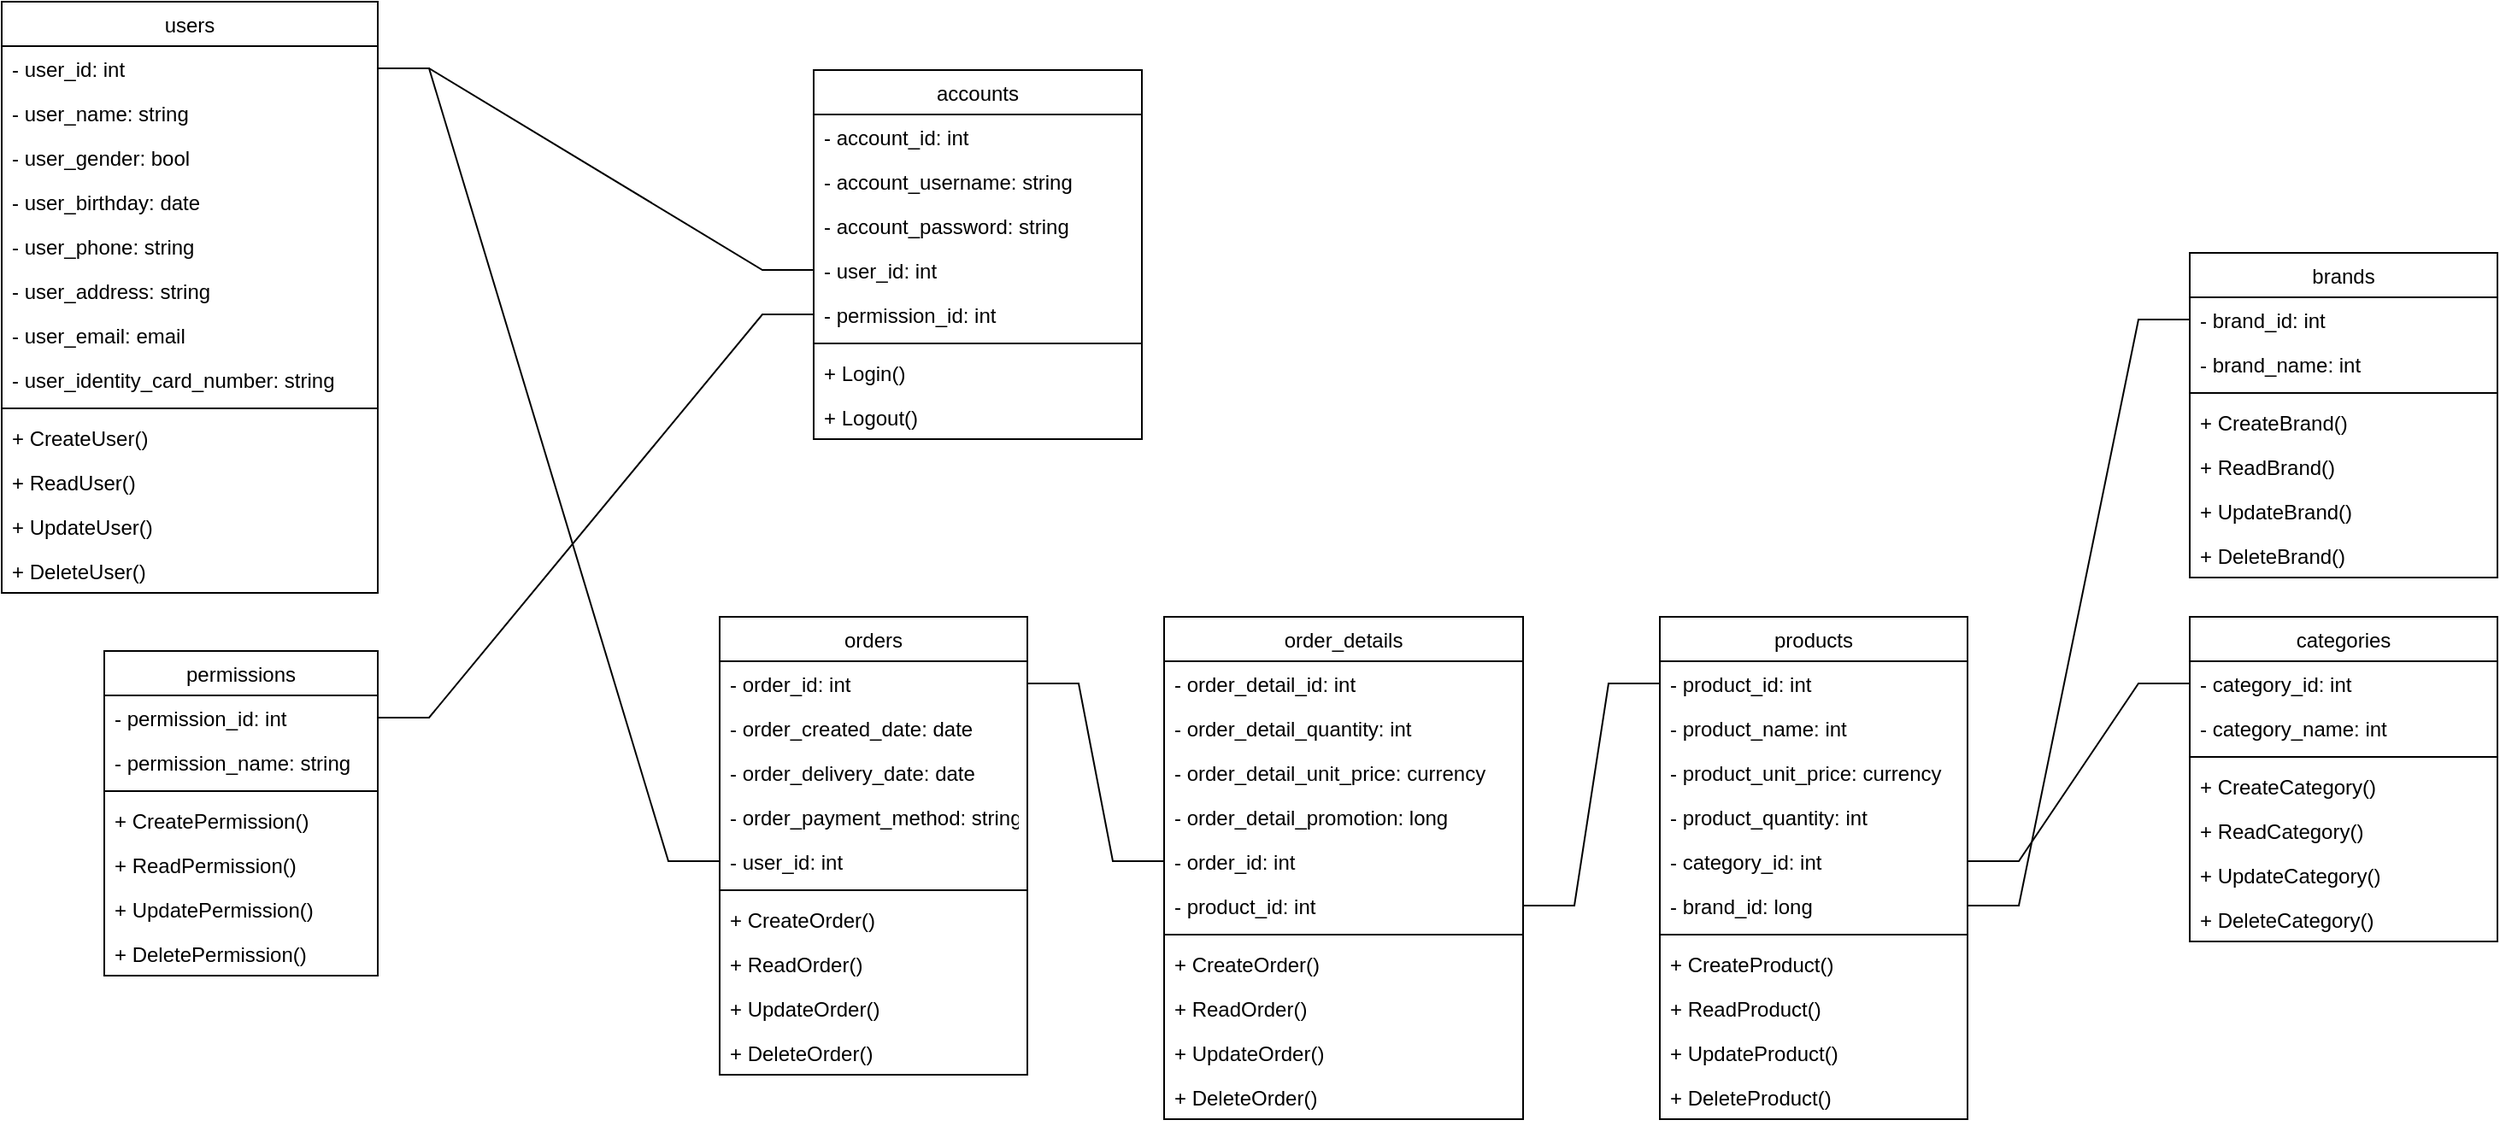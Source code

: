 <mxfile version="17.2.5" type="device"><diagram id="C5RBs43oDa-KdzZeNtuy" name="Page-1"><mxGraphModel dx="1578" dy="818" grid="0" gridSize="10" guides="1" tooltips="1" connect="1" arrows="1" fold="1" page="1" pageScale="1" pageWidth="827" pageHeight="1169" math="0" shadow="0"><root><mxCell id="WIyWlLk6GJQsqaUBKTNV-0"/><mxCell id="WIyWlLk6GJQsqaUBKTNV-1" parent="WIyWlLk6GJQsqaUBKTNV-0"/><mxCell id="zkfFHV4jXpPFQw0GAbJ--0" value="users" style="swimlane;fontStyle=0;align=center;verticalAlign=top;childLayout=stackLayout;horizontal=1;startSize=26;horizontalStack=0;resizeParent=1;resizeLast=0;collapsible=1;marginBottom=0;rounded=0;shadow=0;strokeWidth=1;" parent="WIyWlLk6GJQsqaUBKTNV-1" vertex="1"><mxGeometry x="160" y="120" width="220" height="346" as="geometry"><mxRectangle x="230" y="140" width="160" height="26" as="alternateBounds"/></mxGeometry></mxCell><mxCell id="zkfFHV4jXpPFQw0GAbJ--1" value="- user_id: int" style="text;align=left;verticalAlign=top;spacingLeft=4;spacingRight=4;overflow=hidden;rotatable=0;points=[[0,0.5],[1,0.5]];portConstraint=eastwest;" parent="zkfFHV4jXpPFQw0GAbJ--0" vertex="1"><mxGeometry y="26" width="220" height="26" as="geometry"/></mxCell><mxCell id="zkfFHV4jXpPFQw0GAbJ--2" value="- user_name: string" style="text;align=left;verticalAlign=top;spacingLeft=4;spacingRight=4;overflow=hidden;rotatable=0;points=[[0,0.5],[1,0.5]];portConstraint=eastwest;rounded=0;shadow=0;html=0;" parent="zkfFHV4jXpPFQw0GAbJ--0" vertex="1"><mxGeometry y="52" width="220" height="26" as="geometry"/></mxCell><mxCell id="tPrWpKhHk2dmSFOq80l9-0" value="- user_gender: bool" style="text;align=left;verticalAlign=top;spacingLeft=4;spacingRight=4;overflow=hidden;rotatable=0;points=[[0,0.5],[1,0.5]];portConstraint=eastwest;rounded=0;shadow=0;html=0;" parent="zkfFHV4jXpPFQw0GAbJ--0" vertex="1"><mxGeometry y="78" width="220" height="26" as="geometry"/></mxCell><mxCell id="tPrWpKhHk2dmSFOq80l9-1" value="- user_birthday: date" style="text;align=left;verticalAlign=top;spacingLeft=4;spacingRight=4;overflow=hidden;rotatable=0;points=[[0,0.5],[1,0.5]];portConstraint=eastwest;rounded=0;shadow=0;html=0;" parent="zkfFHV4jXpPFQw0GAbJ--0" vertex="1"><mxGeometry y="104" width="220" height="26" as="geometry"/></mxCell><mxCell id="zkfFHV4jXpPFQw0GAbJ--3" value="- user_phone: string" style="text;align=left;verticalAlign=top;spacingLeft=4;spacingRight=4;overflow=hidden;rotatable=0;points=[[0,0.5],[1,0.5]];portConstraint=eastwest;rounded=0;shadow=0;html=0;" parent="zkfFHV4jXpPFQw0GAbJ--0" vertex="1"><mxGeometry y="130" width="220" height="26" as="geometry"/></mxCell><mxCell id="tPrWpKhHk2dmSFOq80l9-2" value="- user_address: string" style="text;align=left;verticalAlign=top;spacingLeft=4;spacingRight=4;overflow=hidden;rotatable=0;points=[[0,0.5],[1,0.5]];portConstraint=eastwest;rounded=0;shadow=0;html=0;" parent="zkfFHV4jXpPFQw0GAbJ--0" vertex="1"><mxGeometry y="156" width="220" height="26" as="geometry"/></mxCell><mxCell id="tPrWpKhHk2dmSFOq80l9-3" value="- user_email: email" style="text;align=left;verticalAlign=top;spacingLeft=4;spacingRight=4;overflow=hidden;rotatable=0;points=[[0,0.5],[1,0.5]];portConstraint=eastwest;rounded=0;shadow=0;html=0;" parent="zkfFHV4jXpPFQw0GAbJ--0" vertex="1"><mxGeometry y="182" width="220" height="26" as="geometry"/></mxCell><mxCell id="tPrWpKhHk2dmSFOq80l9-4" value="- user_identity_card_number: string" style="text;align=left;verticalAlign=top;spacingLeft=4;spacingRight=4;overflow=hidden;rotatable=0;points=[[0,0.5],[1,0.5]];portConstraint=eastwest;rounded=0;shadow=0;html=0;" parent="zkfFHV4jXpPFQw0GAbJ--0" vertex="1"><mxGeometry y="208" width="220" height="26" as="geometry"/></mxCell><mxCell id="zkfFHV4jXpPFQw0GAbJ--4" value="" style="line;html=1;strokeWidth=1;align=left;verticalAlign=middle;spacingTop=-1;spacingLeft=3;spacingRight=3;rotatable=0;labelPosition=right;points=[];portConstraint=eastwest;" parent="zkfFHV4jXpPFQw0GAbJ--0" vertex="1"><mxGeometry y="234" width="220" height="8" as="geometry"/></mxCell><mxCell id="zkfFHV4jXpPFQw0GAbJ--5" value="+ CreateUser()" style="text;align=left;verticalAlign=top;spacingLeft=4;spacingRight=4;overflow=hidden;rotatable=0;points=[[0,0.5],[1,0.5]];portConstraint=eastwest;" parent="zkfFHV4jXpPFQw0GAbJ--0" vertex="1"><mxGeometry y="242" width="220" height="26" as="geometry"/></mxCell><mxCell id="tPrWpKhHk2dmSFOq80l9-5" value="+ ReadUser()" style="text;align=left;verticalAlign=top;spacingLeft=4;spacingRight=4;overflow=hidden;rotatable=0;points=[[0,0.5],[1,0.5]];portConstraint=eastwest;" parent="zkfFHV4jXpPFQw0GAbJ--0" vertex="1"><mxGeometry y="268" width="220" height="26" as="geometry"/></mxCell><mxCell id="tPrWpKhHk2dmSFOq80l9-6" value="+ UpdateUser()" style="text;align=left;verticalAlign=top;spacingLeft=4;spacingRight=4;overflow=hidden;rotatable=0;points=[[0,0.5],[1,0.5]];portConstraint=eastwest;" parent="zkfFHV4jXpPFQw0GAbJ--0" vertex="1"><mxGeometry y="294" width="220" height="26" as="geometry"/></mxCell><mxCell id="tPrWpKhHk2dmSFOq80l9-7" value="+ DeleteUser()" style="text;align=left;verticalAlign=top;spacingLeft=4;spacingRight=4;overflow=hidden;rotatable=0;points=[[0,0.5],[1,0.5]];portConstraint=eastwest;" parent="zkfFHV4jXpPFQw0GAbJ--0" vertex="1"><mxGeometry y="320" width="220" height="26" as="geometry"/></mxCell><mxCell id="tPrWpKhHk2dmSFOq80l9-10" style="edgeStyle=entityRelationEdgeStyle;rounded=0;orthogonalLoop=1;jettySize=auto;html=1;endArrow=none;endFill=0;" parent="WIyWlLk6GJQsqaUBKTNV-1" source="zkfFHV4jXpPFQw0GAbJ--7" target="zkfFHV4jXpPFQw0GAbJ--22" edge="1"><mxGeometry relative="1" as="geometry"/></mxCell><mxCell id="zkfFHV4jXpPFQw0GAbJ--6" value="permissions" style="swimlane;fontStyle=0;align=center;verticalAlign=top;childLayout=stackLayout;horizontal=1;startSize=26;horizontalStack=0;resizeParent=1;resizeLast=0;collapsible=1;marginBottom=0;rounded=0;shadow=0;strokeWidth=1;" parent="WIyWlLk6GJQsqaUBKTNV-1" vertex="1"><mxGeometry x="220" y="500" width="160" height="190" as="geometry"><mxRectangle x="130" y="380" width="160" height="26" as="alternateBounds"/></mxGeometry></mxCell><mxCell id="zkfFHV4jXpPFQw0GAbJ--7" value="- permission_id: int" style="text;align=left;verticalAlign=top;spacingLeft=4;spacingRight=4;overflow=hidden;rotatable=0;points=[[0,0.5],[1,0.5]];portConstraint=eastwest;" parent="zkfFHV4jXpPFQw0GAbJ--6" vertex="1"><mxGeometry y="26" width="160" height="26" as="geometry"/></mxCell><mxCell id="zkfFHV4jXpPFQw0GAbJ--11" value="- permission_name: string" style="text;align=left;verticalAlign=top;spacingLeft=4;spacingRight=4;overflow=hidden;rotatable=0;points=[[0,0.5],[1,0.5]];portConstraint=eastwest;" parent="zkfFHV4jXpPFQw0GAbJ--6" vertex="1"><mxGeometry y="52" width="160" height="26" as="geometry"/></mxCell><mxCell id="zkfFHV4jXpPFQw0GAbJ--9" value="" style="line;html=1;strokeWidth=1;align=left;verticalAlign=middle;spacingTop=-1;spacingLeft=3;spacingRight=3;rotatable=0;labelPosition=right;points=[];portConstraint=eastwest;" parent="zkfFHV4jXpPFQw0GAbJ--6" vertex="1"><mxGeometry y="78" width="160" height="8" as="geometry"/></mxCell><mxCell id="zkfFHV4jXpPFQw0GAbJ--8" value="+ CreatePermission()" style="text;align=left;verticalAlign=top;spacingLeft=4;spacingRight=4;overflow=hidden;rotatable=0;points=[[0,0.5],[1,0.5]];portConstraint=eastwest;rounded=0;shadow=0;html=0;" parent="zkfFHV4jXpPFQw0GAbJ--6" vertex="1"><mxGeometry y="86" width="160" height="26" as="geometry"/></mxCell><mxCell id="tPrWpKhHk2dmSFOq80l9-13" value="+ ReadPermission()" style="text;align=left;verticalAlign=top;spacingLeft=4;spacingRight=4;overflow=hidden;rotatable=0;points=[[0,0.5],[1,0.5]];portConstraint=eastwest;rounded=0;shadow=0;html=0;" parent="zkfFHV4jXpPFQw0GAbJ--6" vertex="1"><mxGeometry y="112" width="160" height="26" as="geometry"/></mxCell><mxCell id="tPrWpKhHk2dmSFOq80l9-14" value="+ UpdatePermission()" style="text;align=left;verticalAlign=top;spacingLeft=4;spacingRight=4;overflow=hidden;rotatable=0;points=[[0,0.5],[1,0.5]];portConstraint=eastwest;rounded=0;shadow=0;html=0;" parent="zkfFHV4jXpPFQw0GAbJ--6" vertex="1"><mxGeometry y="138" width="160" height="26" as="geometry"/></mxCell><mxCell id="tPrWpKhHk2dmSFOq80l9-15" value="+ DeletePermission()" style="text;align=left;verticalAlign=top;spacingLeft=4;spacingRight=4;overflow=hidden;rotatable=0;points=[[0,0.5],[1,0.5]];portConstraint=eastwest;rounded=0;shadow=0;html=0;" parent="zkfFHV4jXpPFQw0GAbJ--6" vertex="1"><mxGeometry y="164" width="160" height="26" as="geometry"/></mxCell><mxCell id="zkfFHV4jXpPFQw0GAbJ--13" value="orders" style="swimlane;fontStyle=0;align=center;verticalAlign=top;childLayout=stackLayout;horizontal=1;startSize=26;horizontalStack=0;resizeParent=1;resizeLast=0;collapsible=1;marginBottom=0;rounded=0;shadow=0;strokeWidth=1;" parent="WIyWlLk6GJQsqaUBKTNV-1" vertex="1"><mxGeometry x="580" y="480" width="180" height="268" as="geometry"><mxRectangle x="340" y="380" width="170" height="26" as="alternateBounds"/></mxGeometry></mxCell><mxCell id="zkfFHV4jXpPFQw0GAbJ--14" value="- order_id: int" style="text;align=left;verticalAlign=top;spacingLeft=4;spacingRight=4;overflow=hidden;rotatable=0;points=[[0,0.5],[1,0.5]];portConstraint=eastwest;" parent="zkfFHV4jXpPFQw0GAbJ--13" vertex="1"><mxGeometry y="26" width="180" height="26" as="geometry"/></mxCell><mxCell id="tPrWpKhHk2dmSFOq80l9-32" value="- order_created_date: date" style="text;align=left;verticalAlign=top;spacingLeft=4;spacingRight=4;overflow=hidden;rotatable=0;points=[[0,0.5],[1,0.5]];portConstraint=eastwest;" parent="zkfFHV4jXpPFQw0GAbJ--13" vertex="1"><mxGeometry y="52" width="180" height="26" as="geometry"/></mxCell><mxCell id="tPrWpKhHk2dmSFOq80l9-33" value="- order_delivery_date: date" style="text;align=left;verticalAlign=top;spacingLeft=4;spacingRight=4;overflow=hidden;rotatable=0;points=[[0,0.5],[1,0.5]];portConstraint=eastwest;" parent="zkfFHV4jXpPFQw0GAbJ--13" vertex="1"><mxGeometry y="78" width="180" height="26" as="geometry"/></mxCell><mxCell id="tPrWpKhHk2dmSFOq80l9-34" value="- order_payment_method: string" style="text;align=left;verticalAlign=top;spacingLeft=4;spacingRight=4;overflow=hidden;rotatable=0;points=[[0,0.5],[1,0.5]];portConstraint=eastwest;" parent="zkfFHV4jXpPFQw0GAbJ--13" vertex="1"><mxGeometry y="104" width="180" height="26" as="geometry"/></mxCell><mxCell id="tPrWpKhHk2dmSFOq80l9-16" value="- user_id: int" style="text;align=left;verticalAlign=top;spacingLeft=4;spacingRight=4;overflow=hidden;rotatable=0;points=[[0,0.5],[1,0.5]];portConstraint=eastwest;" parent="zkfFHV4jXpPFQw0GAbJ--13" vertex="1"><mxGeometry y="130" width="180" height="26" as="geometry"/></mxCell><mxCell id="zkfFHV4jXpPFQw0GAbJ--15" value="" style="line;html=1;strokeWidth=1;align=left;verticalAlign=middle;spacingTop=-1;spacingLeft=3;spacingRight=3;rotatable=0;labelPosition=right;points=[];portConstraint=eastwest;" parent="zkfFHV4jXpPFQw0GAbJ--13" vertex="1"><mxGeometry y="156" width="180" height="8" as="geometry"/></mxCell><mxCell id="tPrWpKhHk2dmSFOq80l9-36" value="+ CreateOrder()" style="text;align=left;verticalAlign=top;spacingLeft=4;spacingRight=4;overflow=hidden;rotatable=0;points=[[0,0.5],[1,0.5]];portConstraint=eastwest;" parent="zkfFHV4jXpPFQw0GAbJ--13" vertex="1"><mxGeometry y="164" width="180" height="26" as="geometry"/></mxCell><mxCell id="tPrWpKhHk2dmSFOq80l9-37" value="+ ReadOrder()" style="text;align=left;verticalAlign=top;spacingLeft=4;spacingRight=4;overflow=hidden;rotatable=0;points=[[0,0.5],[1,0.5]];portConstraint=eastwest;" parent="zkfFHV4jXpPFQw0GAbJ--13" vertex="1"><mxGeometry y="190" width="180" height="26" as="geometry"/></mxCell><mxCell id="tPrWpKhHk2dmSFOq80l9-38" value="+ UpdateOrder()" style="text;align=left;verticalAlign=top;spacingLeft=4;spacingRight=4;overflow=hidden;rotatable=0;points=[[0,0.5],[1,0.5]];portConstraint=eastwest;" parent="zkfFHV4jXpPFQw0GAbJ--13" vertex="1"><mxGeometry y="216" width="180" height="26" as="geometry"/></mxCell><mxCell id="tPrWpKhHk2dmSFOq80l9-39" value="+ DeleteOrder()" style="text;align=left;verticalAlign=top;spacingLeft=4;spacingRight=4;overflow=hidden;rotatable=0;points=[[0,0.5],[1,0.5]];portConstraint=eastwest;" parent="zkfFHV4jXpPFQw0GAbJ--13" vertex="1"><mxGeometry y="242" width="180" height="26" as="geometry"/></mxCell><mxCell id="zkfFHV4jXpPFQw0GAbJ--17" value="accounts" style="swimlane;fontStyle=0;align=center;verticalAlign=top;childLayout=stackLayout;horizontal=1;startSize=26;horizontalStack=0;resizeParent=1;resizeLast=0;collapsible=1;marginBottom=0;rounded=0;shadow=0;strokeWidth=1;" parent="WIyWlLk6GJQsqaUBKTNV-1" vertex="1"><mxGeometry x="635" y="160" width="192" height="216" as="geometry"><mxRectangle x="550" y="140" width="160" height="26" as="alternateBounds"/></mxGeometry></mxCell><mxCell id="zkfFHV4jXpPFQw0GAbJ--18" value="- account_id: int" style="text;align=left;verticalAlign=top;spacingLeft=4;spacingRight=4;overflow=hidden;rotatable=0;points=[[0,0.5],[1,0.5]];portConstraint=eastwest;" parent="zkfFHV4jXpPFQw0GAbJ--17" vertex="1"><mxGeometry y="26" width="192" height="26" as="geometry"/></mxCell><mxCell id="zkfFHV4jXpPFQw0GAbJ--20" value="- account_username: string" style="text;align=left;verticalAlign=top;spacingLeft=4;spacingRight=4;overflow=hidden;rotatable=0;points=[[0,0.5],[1,0.5]];portConstraint=eastwest;rounded=0;shadow=0;html=0;" parent="zkfFHV4jXpPFQw0GAbJ--17" vertex="1"><mxGeometry y="52" width="192" height="26" as="geometry"/></mxCell><mxCell id="zkfFHV4jXpPFQw0GAbJ--21" value="- account_password: string" style="text;align=left;verticalAlign=top;spacingLeft=4;spacingRight=4;overflow=hidden;rotatable=0;points=[[0,0.5],[1,0.5]];portConstraint=eastwest;rounded=0;shadow=0;html=0;" parent="zkfFHV4jXpPFQw0GAbJ--17" vertex="1"><mxGeometry y="78" width="192" height="26" as="geometry"/></mxCell><mxCell id="zkfFHV4jXpPFQw0GAbJ--19" value="- user_id: int" style="text;align=left;verticalAlign=top;spacingLeft=4;spacingRight=4;overflow=hidden;rotatable=0;points=[[0,0.5],[1,0.5]];portConstraint=eastwest;rounded=0;shadow=0;html=0;" parent="zkfFHV4jXpPFQw0GAbJ--17" vertex="1"><mxGeometry y="104" width="192" height="26" as="geometry"/></mxCell><mxCell id="zkfFHV4jXpPFQw0GAbJ--22" value="- permission_id: int" style="text;align=left;verticalAlign=top;spacingLeft=4;spacingRight=4;overflow=hidden;rotatable=0;points=[[0,0.5],[1,0.5]];portConstraint=eastwest;rounded=0;shadow=0;html=0;" parent="zkfFHV4jXpPFQw0GAbJ--17" vertex="1"><mxGeometry y="130" width="192" height="26" as="geometry"/></mxCell><mxCell id="zkfFHV4jXpPFQw0GAbJ--23" value="" style="line;html=1;strokeWidth=1;align=left;verticalAlign=middle;spacingTop=-1;spacingLeft=3;spacingRight=3;rotatable=0;labelPosition=right;points=[];portConstraint=eastwest;" parent="zkfFHV4jXpPFQw0GAbJ--17" vertex="1"><mxGeometry y="156" width="192" height="8" as="geometry"/></mxCell><mxCell id="zkfFHV4jXpPFQw0GAbJ--25" value="+ Login()" style="text;align=left;verticalAlign=top;spacingLeft=4;spacingRight=4;overflow=hidden;rotatable=0;points=[[0,0.5],[1,0.5]];portConstraint=eastwest;" parent="zkfFHV4jXpPFQw0GAbJ--17" vertex="1"><mxGeometry y="164" width="192" height="26" as="geometry"/></mxCell><mxCell id="tPrWpKhHk2dmSFOq80l9-8" value="+ Logout()" style="text;align=left;verticalAlign=top;spacingLeft=4;spacingRight=4;overflow=hidden;rotatable=0;points=[[0,0.5],[1,0.5]];portConstraint=eastwest;" parent="zkfFHV4jXpPFQw0GAbJ--17" vertex="1"><mxGeometry y="190" width="192" height="26" as="geometry"/></mxCell><mxCell id="zkfFHV4jXpPFQw0GAbJ--26" value="" style="endArrow=none;shadow=0;strokeWidth=1;rounded=0;endFill=0;edgeStyle=entityRelationEdgeStyle;elbow=vertical;" parent="WIyWlLk6GJQsqaUBKTNV-1" source="zkfFHV4jXpPFQw0GAbJ--1" target="zkfFHV4jXpPFQw0GAbJ--19" edge="1"><mxGeometry x="0.5" y="41" relative="1" as="geometry"><mxPoint x="380" y="192" as="sourcePoint"/><mxPoint x="540" y="192" as="targetPoint"/><mxPoint x="-40" y="32" as="offset"/></mxGeometry></mxCell><mxCell id="tPrWpKhHk2dmSFOq80l9-40" style="edgeStyle=entityRelationEdgeStyle;rounded=0;orthogonalLoop=1;jettySize=auto;html=1;endArrow=none;endFill=0;" parent="WIyWlLk6GJQsqaUBKTNV-1" source="tPrWpKhHk2dmSFOq80l9-16" target="zkfFHV4jXpPFQw0GAbJ--1" edge="1"><mxGeometry relative="1" as="geometry"/></mxCell><mxCell id="tPrWpKhHk2dmSFOq80l9-41" value="order_details" style="swimlane;fontStyle=0;align=center;verticalAlign=top;childLayout=stackLayout;horizontal=1;startSize=26;horizontalStack=0;resizeParent=1;resizeLast=0;collapsible=1;marginBottom=0;rounded=0;shadow=0;strokeWidth=1;" parent="WIyWlLk6GJQsqaUBKTNV-1" vertex="1"><mxGeometry x="840" y="480" width="210" height="294" as="geometry"><mxRectangle x="340" y="380" width="170" height="26" as="alternateBounds"/></mxGeometry></mxCell><mxCell id="tPrWpKhHk2dmSFOq80l9-42" value="- order_detail_id: int" style="text;align=left;verticalAlign=top;spacingLeft=4;spacingRight=4;overflow=hidden;rotatable=0;points=[[0,0.5],[1,0.5]];portConstraint=eastwest;" parent="tPrWpKhHk2dmSFOq80l9-41" vertex="1"><mxGeometry y="26" width="210" height="26" as="geometry"/></mxCell><mxCell id="tPrWpKhHk2dmSFOq80l9-45" value="- order_detail_quantity: int" style="text;align=left;verticalAlign=top;spacingLeft=4;spacingRight=4;overflow=hidden;rotatable=0;points=[[0,0.5],[1,0.5]];portConstraint=eastwest;" parent="tPrWpKhHk2dmSFOq80l9-41" vertex="1"><mxGeometry y="52" width="210" height="26" as="geometry"/></mxCell><mxCell id="tPrWpKhHk2dmSFOq80l9-46" value="- order_detail_unit_price: currency" style="text;align=left;verticalAlign=top;spacingLeft=4;spacingRight=4;overflow=hidden;rotatable=0;points=[[0,0.5],[1,0.5]];portConstraint=eastwest;" parent="tPrWpKhHk2dmSFOq80l9-41" vertex="1"><mxGeometry y="78" width="210" height="26" as="geometry"/></mxCell><mxCell id="tPrWpKhHk2dmSFOq80l9-52" value="- order_detail_promotion: long" style="text;align=left;verticalAlign=top;spacingLeft=4;spacingRight=4;overflow=hidden;rotatable=0;points=[[0,0.5],[1,0.5]];portConstraint=eastwest;" parent="tPrWpKhHk2dmSFOq80l9-41" vertex="1"><mxGeometry y="104" width="210" height="26" as="geometry"/></mxCell><mxCell id="tPrWpKhHk2dmSFOq80l9-43" value="- order_id: int" style="text;align=left;verticalAlign=top;spacingLeft=4;spacingRight=4;overflow=hidden;rotatable=0;points=[[0,0.5],[1,0.5]];portConstraint=eastwest;" parent="tPrWpKhHk2dmSFOq80l9-41" vertex="1"><mxGeometry y="130" width="210" height="26" as="geometry"/></mxCell><mxCell id="tPrWpKhHk2dmSFOq80l9-44" value="- product_id: int" style="text;align=left;verticalAlign=top;spacingLeft=4;spacingRight=4;overflow=hidden;rotatable=0;points=[[0,0.5],[1,0.5]];portConstraint=eastwest;" parent="tPrWpKhHk2dmSFOq80l9-41" vertex="1"><mxGeometry y="156" width="210" height="26" as="geometry"/></mxCell><mxCell id="tPrWpKhHk2dmSFOq80l9-47" value="" style="line;html=1;strokeWidth=1;align=left;verticalAlign=middle;spacingTop=-1;spacingLeft=3;spacingRight=3;rotatable=0;labelPosition=right;points=[];portConstraint=eastwest;" parent="tPrWpKhHk2dmSFOq80l9-41" vertex="1"><mxGeometry y="182" width="210" height="8" as="geometry"/></mxCell><mxCell id="tPrWpKhHk2dmSFOq80l9-48" value="+ CreateOrder()" style="text;align=left;verticalAlign=top;spacingLeft=4;spacingRight=4;overflow=hidden;rotatable=0;points=[[0,0.5],[1,0.5]];portConstraint=eastwest;" parent="tPrWpKhHk2dmSFOq80l9-41" vertex="1"><mxGeometry y="190" width="210" height="26" as="geometry"/></mxCell><mxCell id="tPrWpKhHk2dmSFOq80l9-49" value="+ ReadOrder()" style="text;align=left;verticalAlign=top;spacingLeft=4;spacingRight=4;overflow=hidden;rotatable=0;points=[[0,0.5],[1,0.5]];portConstraint=eastwest;" parent="tPrWpKhHk2dmSFOq80l9-41" vertex="1"><mxGeometry y="216" width="210" height="26" as="geometry"/></mxCell><mxCell id="tPrWpKhHk2dmSFOq80l9-50" value="+ UpdateOrder()" style="text;align=left;verticalAlign=top;spacingLeft=4;spacingRight=4;overflow=hidden;rotatable=0;points=[[0,0.5],[1,0.5]];portConstraint=eastwest;" parent="tPrWpKhHk2dmSFOq80l9-41" vertex="1"><mxGeometry y="242" width="210" height="26" as="geometry"/></mxCell><mxCell id="tPrWpKhHk2dmSFOq80l9-51" value="+ DeleteOrder()" style="text;align=left;verticalAlign=top;spacingLeft=4;spacingRight=4;overflow=hidden;rotatable=0;points=[[0,0.5],[1,0.5]];portConstraint=eastwest;" parent="tPrWpKhHk2dmSFOq80l9-41" vertex="1"><mxGeometry y="268" width="210" height="26" as="geometry"/></mxCell><mxCell id="tPrWpKhHk2dmSFOq80l9-53" style="edgeStyle=entityRelationEdgeStyle;rounded=0;orthogonalLoop=1;jettySize=auto;html=1;endArrow=none;endFill=0;elbow=vertical;" parent="WIyWlLk6GJQsqaUBKTNV-1" source="zkfFHV4jXpPFQw0GAbJ--14" target="tPrWpKhHk2dmSFOq80l9-43" edge="1"><mxGeometry relative="1" as="geometry"/></mxCell><mxCell id="tPrWpKhHk2dmSFOq80l9-54" value="products" style="swimlane;fontStyle=0;align=center;verticalAlign=top;childLayout=stackLayout;horizontal=1;startSize=26;horizontalStack=0;resizeParent=1;resizeLast=0;collapsible=1;marginBottom=0;rounded=0;shadow=0;strokeWidth=1;" parent="WIyWlLk6GJQsqaUBKTNV-1" vertex="1"><mxGeometry x="1130" y="480" width="180" height="294" as="geometry"><mxRectangle x="340" y="380" width="170" height="26" as="alternateBounds"/></mxGeometry></mxCell><mxCell id="tPrWpKhHk2dmSFOq80l9-55" value="- product_id: int" style="text;align=left;verticalAlign=top;spacingLeft=4;spacingRight=4;overflow=hidden;rotatable=0;points=[[0,0.5],[1,0.5]];portConstraint=eastwest;" parent="tPrWpKhHk2dmSFOq80l9-54" vertex="1"><mxGeometry y="26" width="180" height="26" as="geometry"/></mxCell><mxCell id="tPrWpKhHk2dmSFOq80l9-56" value="- product_name: int" style="text;align=left;verticalAlign=top;spacingLeft=4;spacingRight=4;overflow=hidden;rotatable=0;points=[[0,0.5],[1,0.5]];portConstraint=eastwest;" parent="tPrWpKhHk2dmSFOq80l9-54" vertex="1"><mxGeometry y="52" width="180" height="26" as="geometry"/></mxCell><mxCell id="tPrWpKhHk2dmSFOq80l9-57" value="- product_unit_price: currency" style="text;align=left;verticalAlign=top;spacingLeft=4;spacingRight=4;overflow=hidden;rotatable=0;points=[[0,0.5],[1,0.5]];portConstraint=eastwest;" parent="tPrWpKhHk2dmSFOq80l9-54" vertex="1"><mxGeometry y="78" width="180" height="26" as="geometry"/></mxCell><mxCell id="tPrWpKhHk2dmSFOq80l9-58" value="- product_quantity: int" style="text;align=left;verticalAlign=top;spacingLeft=4;spacingRight=4;overflow=hidden;rotatable=0;points=[[0,0.5],[1,0.5]];portConstraint=eastwest;" parent="tPrWpKhHk2dmSFOq80l9-54" vertex="1"><mxGeometry y="104" width="180" height="26" as="geometry"/></mxCell><mxCell id="tPrWpKhHk2dmSFOq80l9-59" value="- category_id: int" style="text;align=left;verticalAlign=top;spacingLeft=4;spacingRight=4;overflow=hidden;rotatable=0;points=[[0,0.5],[1,0.5]];portConstraint=eastwest;" parent="tPrWpKhHk2dmSFOq80l9-54" vertex="1"><mxGeometry y="130" width="180" height="26" as="geometry"/></mxCell><mxCell id="tPrWpKhHk2dmSFOq80l9-60" value="- brand_id: long" style="text;align=left;verticalAlign=top;spacingLeft=4;spacingRight=4;overflow=hidden;rotatable=0;points=[[0,0.5],[1,0.5]];portConstraint=eastwest;" parent="tPrWpKhHk2dmSFOq80l9-54" vertex="1"><mxGeometry y="156" width="180" height="26" as="geometry"/></mxCell><mxCell id="tPrWpKhHk2dmSFOq80l9-61" value="" style="line;html=1;strokeWidth=1;align=left;verticalAlign=middle;spacingTop=-1;spacingLeft=3;spacingRight=3;rotatable=0;labelPosition=right;points=[];portConstraint=eastwest;" parent="tPrWpKhHk2dmSFOq80l9-54" vertex="1"><mxGeometry y="182" width="180" height="8" as="geometry"/></mxCell><mxCell id="tPrWpKhHk2dmSFOq80l9-62" value="+ CreateProduct()" style="text;align=left;verticalAlign=top;spacingLeft=4;spacingRight=4;overflow=hidden;rotatable=0;points=[[0,0.5],[1,0.5]];portConstraint=eastwest;" parent="tPrWpKhHk2dmSFOq80l9-54" vertex="1"><mxGeometry y="190" width="180" height="26" as="geometry"/></mxCell><mxCell id="tPrWpKhHk2dmSFOq80l9-63" value="+ ReadProduct()" style="text;align=left;verticalAlign=top;spacingLeft=4;spacingRight=4;overflow=hidden;rotatable=0;points=[[0,0.5],[1,0.5]];portConstraint=eastwest;" parent="tPrWpKhHk2dmSFOq80l9-54" vertex="1"><mxGeometry y="216" width="180" height="26" as="geometry"/></mxCell><mxCell id="tPrWpKhHk2dmSFOq80l9-64" value="+ UpdateProduct()" style="text;align=left;verticalAlign=top;spacingLeft=4;spacingRight=4;overflow=hidden;rotatable=0;points=[[0,0.5],[1,0.5]];portConstraint=eastwest;" parent="tPrWpKhHk2dmSFOq80l9-54" vertex="1"><mxGeometry y="242" width="180" height="26" as="geometry"/></mxCell><mxCell id="tPrWpKhHk2dmSFOq80l9-65" value="+ DeleteProduct()" style="text;align=left;verticalAlign=top;spacingLeft=4;spacingRight=4;overflow=hidden;rotatable=0;points=[[0,0.5],[1,0.5]];portConstraint=eastwest;" parent="tPrWpKhHk2dmSFOq80l9-54" vertex="1"><mxGeometry y="268" width="180" height="26" as="geometry"/></mxCell><mxCell id="tPrWpKhHk2dmSFOq80l9-66" style="edgeStyle=entityRelationEdgeStyle;rounded=0;orthogonalLoop=1;jettySize=auto;html=1;endArrow=none;endFill=0;elbow=vertical;" parent="WIyWlLk6GJQsqaUBKTNV-1" source="tPrWpKhHk2dmSFOq80l9-44" target="tPrWpKhHk2dmSFOq80l9-55" edge="1"><mxGeometry relative="1" as="geometry"/></mxCell><mxCell id="tPrWpKhHk2dmSFOq80l9-67" value="categories" style="swimlane;fontStyle=0;align=center;verticalAlign=top;childLayout=stackLayout;horizontal=1;startSize=26;horizontalStack=0;resizeParent=1;resizeLast=0;collapsible=1;marginBottom=0;rounded=0;shadow=0;strokeWidth=1;" parent="WIyWlLk6GJQsqaUBKTNV-1" vertex="1"><mxGeometry x="1440" y="480" width="180" height="190" as="geometry"><mxRectangle x="340" y="380" width="170" height="26" as="alternateBounds"/></mxGeometry></mxCell><mxCell id="tPrWpKhHk2dmSFOq80l9-68" value="- category_id: int" style="text;align=left;verticalAlign=top;spacingLeft=4;spacingRight=4;overflow=hidden;rotatable=0;points=[[0,0.5],[1,0.5]];portConstraint=eastwest;" parent="tPrWpKhHk2dmSFOq80l9-67" vertex="1"><mxGeometry y="26" width="180" height="26" as="geometry"/></mxCell><mxCell id="tPrWpKhHk2dmSFOq80l9-69" value="- category_name: int" style="text;align=left;verticalAlign=top;spacingLeft=4;spacingRight=4;overflow=hidden;rotatable=0;points=[[0,0.5],[1,0.5]];portConstraint=eastwest;" parent="tPrWpKhHk2dmSFOq80l9-67" vertex="1"><mxGeometry y="52" width="180" height="26" as="geometry"/></mxCell><mxCell id="tPrWpKhHk2dmSFOq80l9-74" value="" style="line;html=1;strokeWidth=1;align=left;verticalAlign=middle;spacingTop=-1;spacingLeft=3;spacingRight=3;rotatable=0;labelPosition=right;points=[];portConstraint=eastwest;" parent="tPrWpKhHk2dmSFOq80l9-67" vertex="1"><mxGeometry y="78" width="180" height="8" as="geometry"/></mxCell><mxCell id="tPrWpKhHk2dmSFOq80l9-75" value="+ CreateCategory()" style="text;align=left;verticalAlign=top;spacingLeft=4;spacingRight=4;overflow=hidden;rotatable=0;points=[[0,0.5],[1,0.5]];portConstraint=eastwest;" parent="tPrWpKhHk2dmSFOq80l9-67" vertex="1"><mxGeometry y="86" width="180" height="26" as="geometry"/></mxCell><mxCell id="tPrWpKhHk2dmSFOq80l9-76" value="+ ReadCategory()" style="text;align=left;verticalAlign=top;spacingLeft=4;spacingRight=4;overflow=hidden;rotatable=0;points=[[0,0.5],[1,0.5]];portConstraint=eastwest;" parent="tPrWpKhHk2dmSFOq80l9-67" vertex="1"><mxGeometry y="112" width="180" height="26" as="geometry"/></mxCell><mxCell id="tPrWpKhHk2dmSFOq80l9-77" value="+ UpdateCategory()" style="text;align=left;verticalAlign=top;spacingLeft=4;spacingRight=4;overflow=hidden;rotatable=0;points=[[0,0.5],[1,0.5]];portConstraint=eastwest;" parent="tPrWpKhHk2dmSFOq80l9-67" vertex="1"><mxGeometry y="138" width="180" height="26" as="geometry"/></mxCell><mxCell id="tPrWpKhHk2dmSFOq80l9-78" value="+ DeleteCategory()" style="text;align=left;verticalAlign=top;spacingLeft=4;spacingRight=4;overflow=hidden;rotatable=0;points=[[0,0.5],[1,0.5]];portConstraint=eastwest;" parent="tPrWpKhHk2dmSFOq80l9-67" vertex="1"><mxGeometry y="164" width="180" height="26" as="geometry"/></mxCell><mxCell id="2bJHLaj92p4IxWuVqaHs-0" style="edgeStyle=entityRelationEdgeStyle;rounded=0;orthogonalLoop=1;jettySize=auto;html=1;endArrow=none;endFill=0;" parent="WIyWlLk6GJQsqaUBKTNV-1" source="tPrWpKhHk2dmSFOq80l9-59" target="tPrWpKhHk2dmSFOq80l9-68" edge="1"><mxGeometry relative="1" as="geometry"/></mxCell><mxCell id="j7XDiY3-aL1HMjD0eOhd-0" value="brands" style="swimlane;fontStyle=0;align=center;verticalAlign=top;childLayout=stackLayout;horizontal=1;startSize=26;horizontalStack=0;resizeParent=1;resizeLast=0;collapsible=1;marginBottom=0;rounded=0;shadow=0;strokeWidth=1;" vertex="1" parent="WIyWlLk6GJQsqaUBKTNV-1"><mxGeometry x="1440" y="267" width="180" height="190" as="geometry"><mxRectangle x="340" y="380" width="170" height="26" as="alternateBounds"/></mxGeometry></mxCell><mxCell id="j7XDiY3-aL1HMjD0eOhd-1" value="- brand_id: int" style="text;align=left;verticalAlign=top;spacingLeft=4;spacingRight=4;overflow=hidden;rotatable=0;points=[[0,0.5],[1,0.5]];portConstraint=eastwest;" vertex="1" parent="j7XDiY3-aL1HMjD0eOhd-0"><mxGeometry y="26" width="180" height="26" as="geometry"/></mxCell><mxCell id="j7XDiY3-aL1HMjD0eOhd-2" value="- brand_name: int" style="text;align=left;verticalAlign=top;spacingLeft=4;spacingRight=4;overflow=hidden;rotatable=0;points=[[0,0.5],[1,0.5]];portConstraint=eastwest;" vertex="1" parent="j7XDiY3-aL1HMjD0eOhd-0"><mxGeometry y="52" width="180" height="26" as="geometry"/></mxCell><mxCell id="j7XDiY3-aL1HMjD0eOhd-3" value="" style="line;html=1;strokeWidth=1;align=left;verticalAlign=middle;spacingTop=-1;spacingLeft=3;spacingRight=3;rotatable=0;labelPosition=right;points=[];portConstraint=eastwest;" vertex="1" parent="j7XDiY3-aL1HMjD0eOhd-0"><mxGeometry y="78" width="180" height="8" as="geometry"/></mxCell><mxCell id="j7XDiY3-aL1HMjD0eOhd-4" value="+ CreateBrand()" style="text;align=left;verticalAlign=top;spacingLeft=4;spacingRight=4;overflow=hidden;rotatable=0;points=[[0,0.5],[1,0.5]];portConstraint=eastwest;" vertex="1" parent="j7XDiY3-aL1HMjD0eOhd-0"><mxGeometry y="86" width="180" height="26" as="geometry"/></mxCell><mxCell id="j7XDiY3-aL1HMjD0eOhd-5" value="+ ReadBrand()" style="text;align=left;verticalAlign=top;spacingLeft=4;spacingRight=4;overflow=hidden;rotatable=0;points=[[0,0.5],[1,0.5]];portConstraint=eastwest;" vertex="1" parent="j7XDiY3-aL1HMjD0eOhd-0"><mxGeometry y="112" width="180" height="26" as="geometry"/></mxCell><mxCell id="j7XDiY3-aL1HMjD0eOhd-6" value="+ UpdateBrand()" style="text;align=left;verticalAlign=top;spacingLeft=4;spacingRight=4;overflow=hidden;rotatable=0;points=[[0,0.5],[1,0.5]];portConstraint=eastwest;" vertex="1" parent="j7XDiY3-aL1HMjD0eOhd-0"><mxGeometry y="138" width="180" height="26" as="geometry"/></mxCell><mxCell id="j7XDiY3-aL1HMjD0eOhd-7" value="+ DeleteBrand()" style="text;align=left;verticalAlign=top;spacingLeft=4;spacingRight=4;overflow=hidden;rotatable=0;points=[[0,0.5],[1,0.5]];portConstraint=eastwest;" vertex="1" parent="j7XDiY3-aL1HMjD0eOhd-0"><mxGeometry y="164" width="180" height="26" as="geometry"/></mxCell><mxCell id="j7XDiY3-aL1HMjD0eOhd-8" style="edgeStyle=entityRelationEdgeStyle;rounded=0;orthogonalLoop=1;jettySize=auto;html=1;endArrow=none;endFill=0;" edge="1" parent="WIyWlLk6GJQsqaUBKTNV-1" source="j7XDiY3-aL1HMjD0eOhd-1" target="tPrWpKhHk2dmSFOq80l9-60"><mxGeometry relative="1" as="geometry"/></mxCell></root></mxGraphModel></diagram></mxfile>